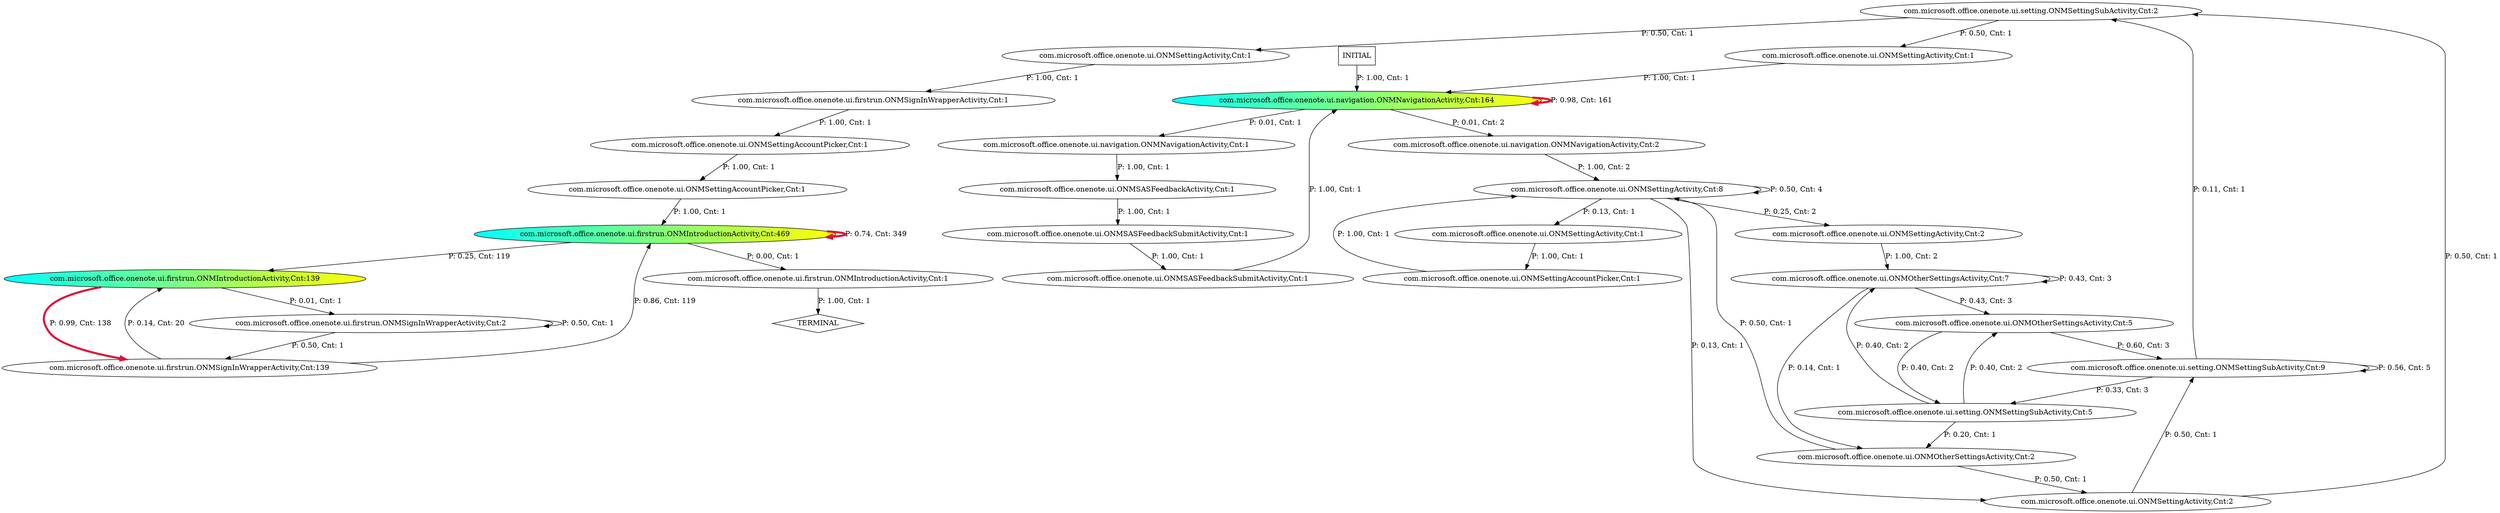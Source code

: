 digraph G {
  17 [label="com.microsoft.office.onenote.ui.firstrun.ONMIntroductionActivity,Cnt:469", fillcolor="cyan:yellow", style="filled"];
  23 [label="com.microsoft.office.onenote.ui.navigation.ONMNavigationActivity,Cnt:164", fillcolor="cyan:yellow", style="filled"];
  16 [label="com.microsoft.office.onenote.ui.firstrun.ONMIntroductionActivity,Cnt:139", fillcolor="cyan:yellow", style="filled"];
  19 [label="com.microsoft.office.onenote.ui.firstrun.ONMSignInWrapperActivity,Cnt:139"];
  26 [label="com.microsoft.office.onenote.ui.setting.ONMSettingSubActivity,Cnt:9"];
  14 [label="com.microsoft.office.onenote.ui.ONMSettingActivity,Cnt:8"];
  2 [label="com.microsoft.office.onenote.ui.ONMOtherSettingsActivity,Cnt:7"];
  1 [label="com.microsoft.office.onenote.ui.ONMOtherSettingsActivity,Cnt:5"];
  25 [label="com.microsoft.office.onenote.ui.setting.ONMSettingSubActivity,Cnt:5"];
  0 [label="com.microsoft.office.onenote.ui.ONMOtherSettingsActivity,Cnt:2"];
  9 [label="com.microsoft.office.onenote.ui.ONMSettingActivity,Cnt:2"];
  13 [label="com.microsoft.office.onenote.ui.ONMSettingActivity,Cnt:2"];
  20 [label="com.microsoft.office.onenote.ui.firstrun.ONMSignInWrapperActivity,Cnt:2"];
  22 [label="com.microsoft.office.onenote.ui.navigation.ONMNavigationActivity,Cnt:2"];
  24 [label="com.microsoft.office.onenote.ui.setting.ONMSettingSubActivity,Cnt:2"];
  3 [label="com.microsoft.office.onenote.ui.ONMSASFeedbackActivity,Cnt:1"];
  4 [label="com.microsoft.office.onenote.ui.ONMSASFeedbackSubmitActivity,Cnt:1"];
  5 [label="com.microsoft.office.onenote.ui.ONMSASFeedbackSubmitActivity,Cnt:1"];
  6 [label="com.microsoft.office.onenote.ui.ONMSettingAccountPicker,Cnt:1"];
  7 [label="com.microsoft.office.onenote.ui.ONMSettingAccountPicker,Cnt:1"];
  8 [label="com.microsoft.office.onenote.ui.ONMSettingAccountPicker,Cnt:1"];
  10 [label="com.microsoft.office.onenote.ui.ONMSettingActivity,Cnt:1"];
  11 [label="com.microsoft.office.onenote.ui.ONMSettingActivity,Cnt:1"];
  12 [label="com.microsoft.office.onenote.ui.ONMSettingActivity,Cnt:1"];
  15 [label="com.microsoft.office.onenote.ui.firstrun.ONMIntroductionActivity,Cnt:1"];
  18 [label="com.microsoft.office.onenote.ui.firstrun.ONMSignInWrapperActivity,Cnt:1"];
  21 [label="com.microsoft.office.onenote.ui.navigation.ONMNavigationActivity,Cnt:1"];
  27 [label="TERMINAL",shape=diamond];
  28 [label="INITIAL",shape=box];
17->17 [label="P: 0.74, Cnt: 349", color="crimson", penwidth=4];
23->23 [label="P: 0.98, Cnt: 161", color="crimson", penwidth=4];
16->19 [label="P: 0.99, Cnt: 138", color="crimson", penwidth=4];
17->16 [label="P: 0.25, Cnt: 119"];
19->17 [label="P: 0.86, Cnt: 119"];
19->16 [label="P: 0.14, Cnt: 20"];
26->26 [label="P: 0.56, Cnt: 5"];
14->14 [label="P: 0.50, Cnt: 4"];
1->26 [label="P: 0.60, Cnt: 3"];
2->2 [label="P: 0.43, Cnt: 3"];
2->1 [label="P: 0.43, Cnt: 3"];
26->25 [label="P: 0.33, Cnt: 3"];
1->25 [label="P: 0.40, Cnt: 2"];
9->2 [label="P: 1.00, Cnt: 2"];
14->9 [label="P: 0.25, Cnt: 2"];
22->14 [label="P: 1.00, Cnt: 2"];
23->22 [label="P: 0.01, Cnt: 2"];
25->2 [label="P: 0.40, Cnt: 2"];
25->1 [label="P: 0.40, Cnt: 2"];
0->14 [label="P: 0.50, Cnt: 1"];
0->13 [label="P: 0.50, Cnt: 1"];
2->0 [label="P: 0.14, Cnt: 1"];
3->4 [label="P: 1.00, Cnt: 1"];
4->5 [label="P: 1.00, Cnt: 1"];
5->23 [label="P: 1.00, Cnt: 1"];
6->8 [label="P: 1.00, Cnt: 1"];
7->14 [label="P: 1.00, Cnt: 1"];
8->17 [label="P: 1.00, Cnt: 1"];
10->7 [label="P: 1.00, Cnt: 1"];
11->18 [label="P: 1.00, Cnt: 1"];
12->23 [label="P: 1.00, Cnt: 1"];
13->24 [label="P: 0.50, Cnt: 1"];
13->26 [label="P: 0.50, Cnt: 1"];
14->13 [label="P: 0.13, Cnt: 1"];
14->10 [label="P: 0.13, Cnt: 1"];
15->27 [label="P: 1.00, Cnt: 1"];
16->20 [label="P: 0.01, Cnt: 1"];
17->15 [label="P: 0.00, Cnt: 1"];
18->6 [label="P: 1.00, Cnt: 1"];
20->19 [label="P: 0.50, Cnt: 1"];
20->20 [label="P: 0.50, Cnt: 1"];
21->3 [label="P: 1.00, Cnt: 1"];
23->21 [label="P: 0.01, Cnt: 1"];
24->12 [label="P: 0.50, Cnt: 1"];
24->11 [label="P: 0.50, Cnt: 1"];
25->0 [label="P: 0.20, Cnt: 1"];
26->24 [label="P: 0.11, Cnt: 1"];
28->23 [label="P: 1.00, Cnt: 1"];
}
